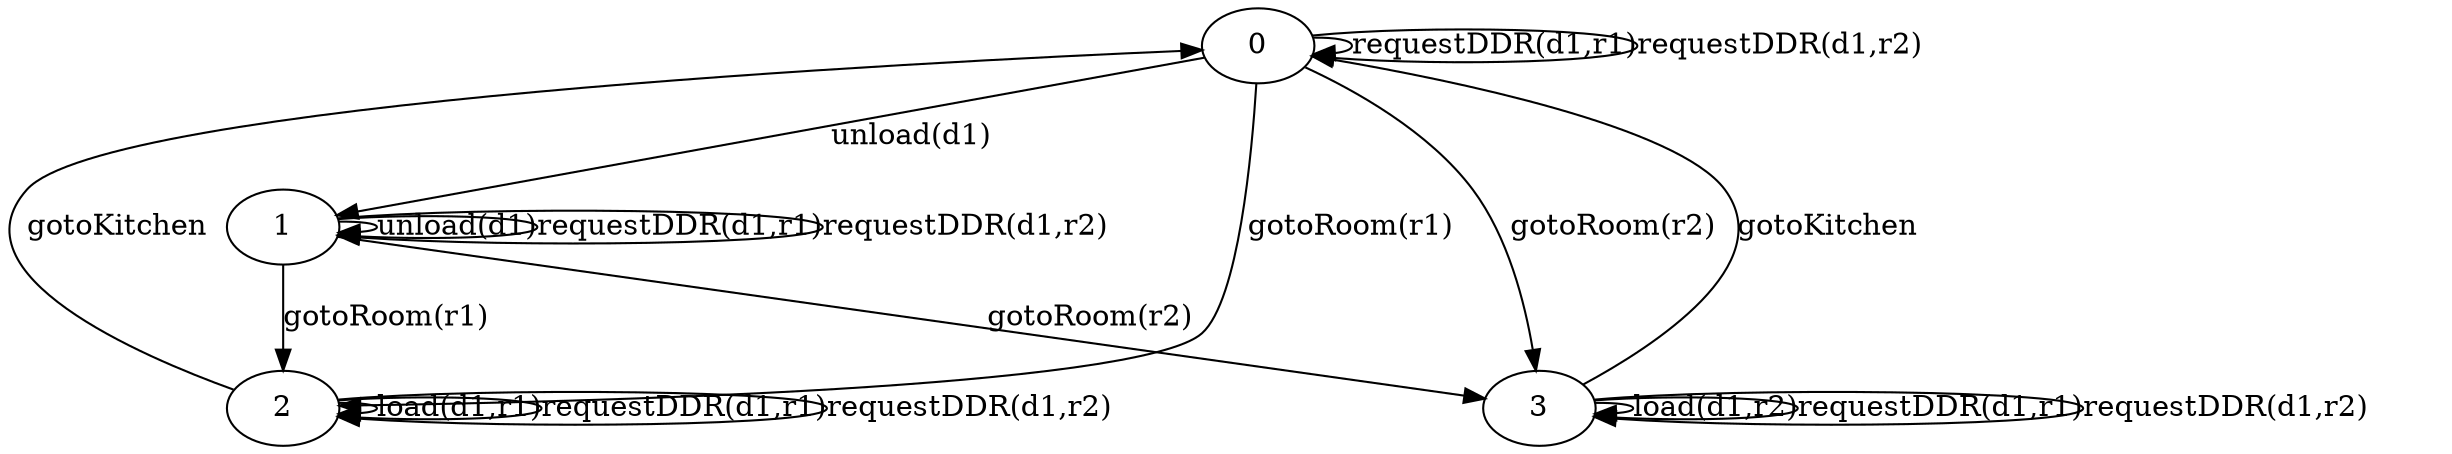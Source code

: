digraph G {
	0;
	1;
	2;
	3;
	0 -> 1 [label="unload(d1)"];
	0 -> 2 [label="gotoRoom(r1)"];
	0 -> 3 [label="gotoRoom(r2)"];
	0 -> 0 [label="requestDDR(d1,r1)"];
	0 -> 0 [label="requestDDR(d1,r2)"];
	1 -> 1 [label="unload(d1)"];
	1 -> 2 [label="gotoRoom(r1)"];
	1 -> 3 [label="gotoRoom(r2)"];
	1 -> 1 [label="requestDDR(d1,r1)"];
	1 -> 1 [label="requestDDR(d1,r2)"];
	2 -> 2 [label="load(d1,r1)"];
	2 -> 0 [label="gotoKitchen"];
	2 -> 2 [label="requestDDR(d1,r1)"];
	2 -> 2 [label="requestDDR(d1,r2)"];
	3 -> 3 [label="load(d1,r2)"];
	3 -> 0 [label="gotoKitchen"];
	3 -> 3 [label="requestDDR(d1,r1)"];
	3 -> 3 [label="requestDDR(d1,r2)"];
}
